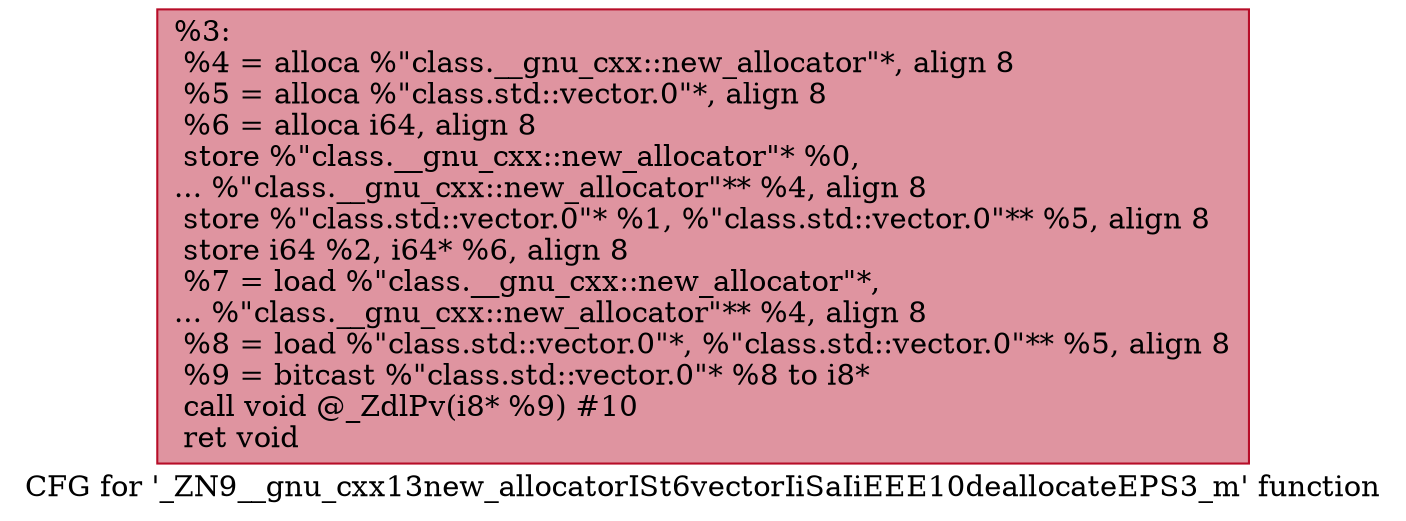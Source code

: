 digraph "CFG for '_ZN9__gnu_cxx13new_allocatorISt6vectorIiSaIiEEE10deallocateEPS3_m' function" {
	label="CFG for '_ZN9__gnu_cxx13new_allocatorISt6vectorIiSaIiEEE10deallocateEPS3_m' function";

	Node0x55aa9ab855f0 [shape=record,color="#b70d28ff", style=filled, fillcolor="#b70d2870",label="{%3:\l  %4 = alloca %\"class.__gnu_cxx::new_allocator\"*, align 8\l  %5 = alloca %\"class.std::vector.0\"*, align 8\l  %6 = alloca i64, align 8\l  store %\"class.__gnu_cxx::new_allocator\"* %0,\l... %\"class.__gnu_cxx::new_allocator\"** %4, align 8\l  store %\"class.std::vector.0\"* %1, %\"class.std::vector.0\"** %5, align 8\l  store i64 %2, i64* %6, align 8\l  %7 = load %\"class.__gnu_cxx::new_allocator\"*,\l... %\"class.__gnu_cxx::new_allocator\"** %4, align 8\l  %8 = load %\"class.std::vector.0\"*, %\"class.std::vector.0\"** %5, align 8\l  %9 = bitcast %\"class.std::vector.0\"* %8 to i8*\l  call void @_ZdlPv(i8* %9) #10\l  ret void\l}"];
}
